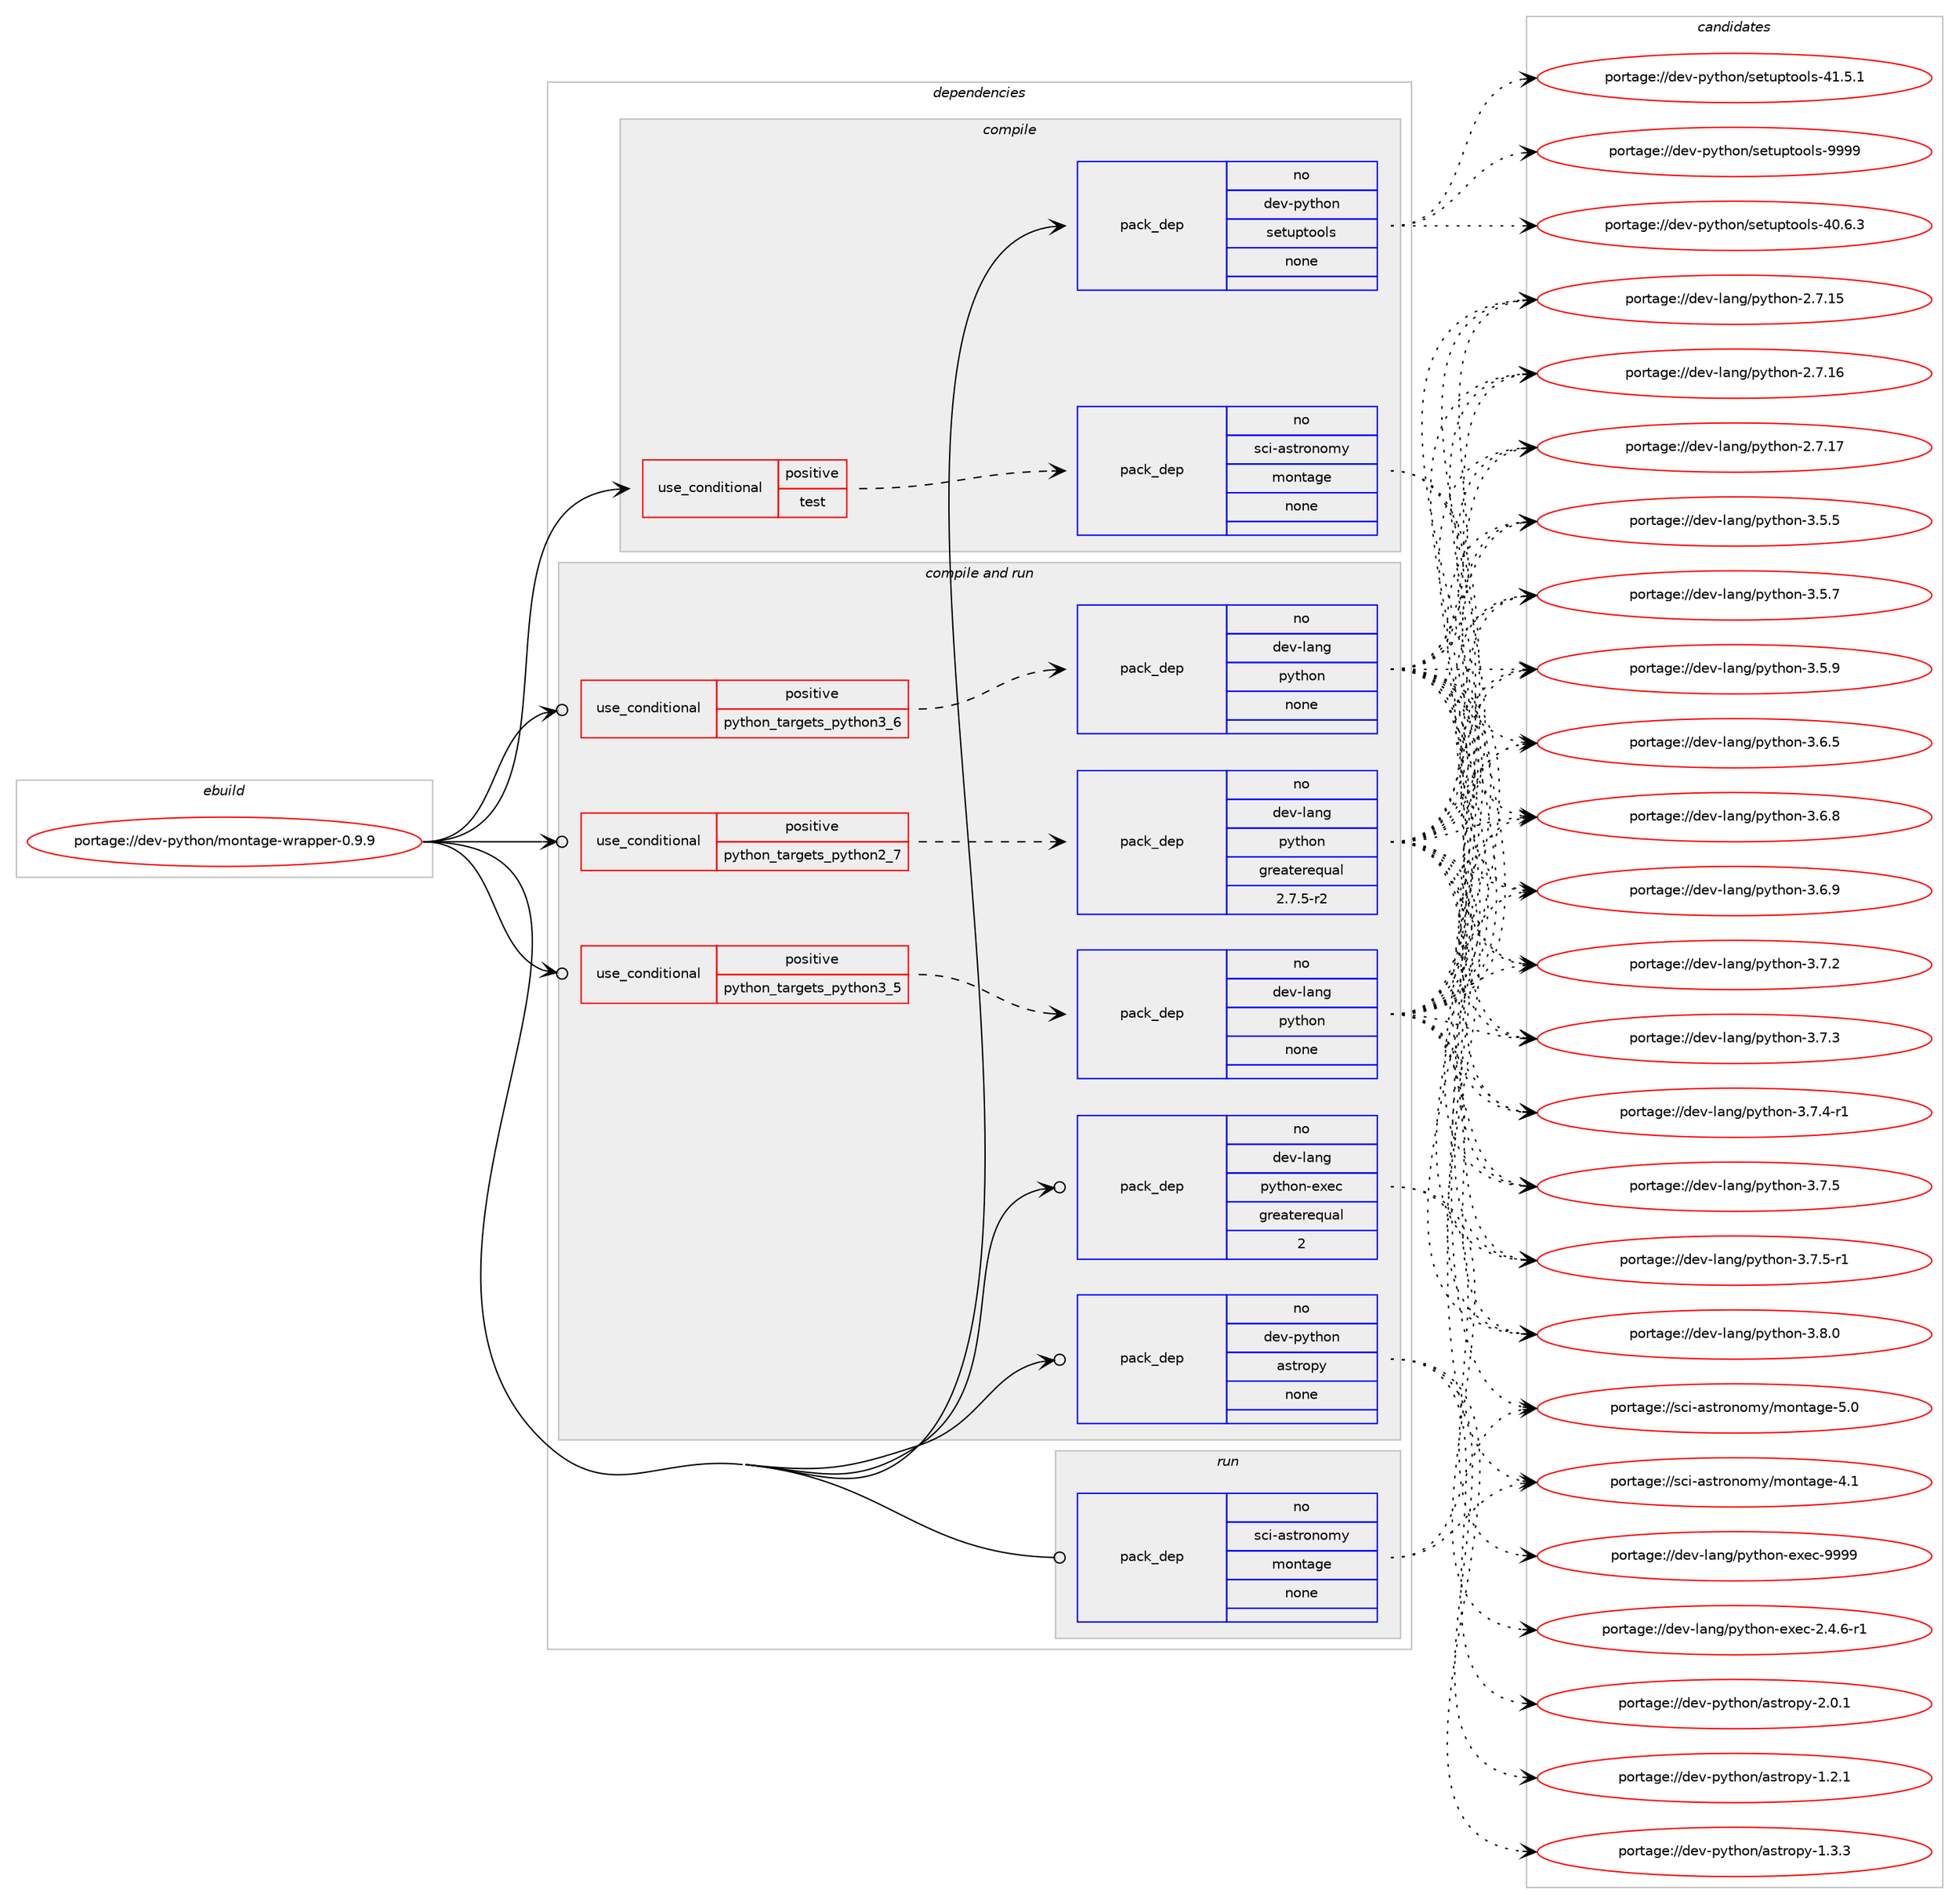 digraph prolog {

# *************
# Graph options
# *************

newrank=true;
concentrate=true;
compound=true;
graph [rankdir=LR,fontname=Helvetica,fontsize=10,ranksep=1.5];#, ranksep=2.5, nodesep=0.2];
edge  [arrowhead=vee];
node  [fontname=Helvetica,fontsize=10];

# **********
# The ebuild
# **********

subgraph cluster_leftcol {
color=gray;
rank=same;
label=<<i>ebuild</i>>;
id [label="portage://dev-python/montage-wrapper-0.9.9", color=red, width=4, href="../dev-python/montage-wrapper-0.9.9.svg"];
}

# ****************
# The dependencies
# ****************

subgraph cluster_midcol {
color=gray;
label=<<i>dependencies</i>>;
subgraph cluster_compile {
fillcolor="#eeeeee";
style=filled;
label=<<i>compile</i>>;
subgraph cond31898 {
dependency149815 [label=<<TABLE BORDER="0" CELLBORDER="1" CELLSPACING="0" CELLPADDING="4"><TR><TD ROWSPAN="3" CELLPADDING="10">use_conditional</TD></TR><TR><TD>positive</TD></TR><TR><TD>test</TD></TR></TABLE>>, shape=none, color=red];
subgraph pack114591 {
dependency149816 [label=<<TABLE BORDER="0" CELLBORDER="1" CELLSPACING="0" CELLPADDING="4" WIDTH="220"><TR><TD ROWSPAN="6" CELLPADDING="30">pack_dep</TD></TR><TR><TD WIDTH="110">no</TD></TR><TR><TD>sci-astronomy</TD></TR><TR><TD>montage</TD></TR><TR><TD>none</TD></TR><TR><TD></TD></TR></TABLE>>, shape=none, color=blue];
}
dependency149815:e -> dependency149816:w [weight=20,style="dashed",arrowhead="vee"];
}
id:e -> dependency149815:w [weight=20,style="solid",arrowhead="vee"];
subgraph pack114592 {
dependency149817 [label=<<TABLE BORDER="0" CELLBORDER="1" CELLSPACING="0" CELLPADDING="4" WIDTH="220"><TR><TD ROWSPAN="6" CELLPADDING="30">pack_dep</TD></TR><TR><TD WIDTH="110">no</TD></TR><TR><TD>dev-python</TD></TR><TR><TD>setuptools</TD></TR><TR><TD>none</TD></TR><TR><TD></TD></TR></TABLE>>, shape=none, color=blue];
}
id:e -> dependency149817:w [weight=20,style="solid",arrowhead="vee"];
}
subgraph cluster_compileandrun {
fillcolor="#eeeeee";
style=filled;
label=<<i>compile and run</i>>;
subgraph cond31899 {
dependency149818 [label=<<TABLE BORDER="0" CELLBORDER="1" CELLSPACING="0" CELLPADDING="4"><TR><TD ROWSPAN="3" CELLPADDING="10">use_conditional</TD></TR><TR><TD>positive</TD></TR><TR><TD>python_targets_python2_7</TD></TR></TABLE>>, shape=none, color=red];
subgraph pack114593 {
dependency149819 [label=<<TABLE BORDER="0" CELLBORDER="1" CELLSPACING="0" CELLPADDING="4" WIDTH="220"><TR><TD ROWSPAN="6" CELLPADDING="30">pack_dep</TD></TR><TR><TD WIDTH="110">no</TD></TR><TR><TD>dev-lang</TD></TR><TR><TD>python</TD></TR><TR><TD>greaterequal</TD></TR><TR><TD>2.7.5-r2</TD></TR></TABLE>>, shape=none, color=blue];
}
dependency149818:e -> dependency149819:w [weight=20,style="dashed",arrowhead="vee"];
}
id:e -> dependency149818:w [weight=20,style="solid",arrowhead="odotvee"];
subgraph cond31900 {
dependency149820 [label=<<TABLE BORDER="0" CELLBORDER="1" CELLSPACING="0" CELLPADDING="4"><TR><TD ROWSPAN="3" CELLPADDING="10">use_conditional</TD></TR><TR><TD>positive</TD></TR><TR><TD>python_targets_python3_5</TD></TR></TABLE>>, shape=none, color=red];
subgraph pack114594 {
dependency149821 [label=<<TABLE BORDER="0" CELLBORDER="1" CELLSPACING="0" CELLPADDING="4" WIDTH="220"><TR><TD ROWSPAN="6" CELLPADDING="30">pack_dep</TD></TR><TR><TD WIDTH="110">no</TD></TR><TR><TD>dev-lang</TD></TR><TR><TD>python</TD></TR><TR><TD>none</TD></TR><TR><TD></TD></TR></TABLE>>, shape=none, color=blue];
}
dependency149820:e -> dependency149821:w [weight=20,style="dashed",arrowhead="vee"];
}
id:e -> dependency149820:w [weight=20,style="solid",arrowhead="odotvee"];
subgraph cond31901 {
dependency149822 [label=<<TABLE BORDER="0" CELLBORDER="1" CELLSPACING="0" CELLPADDING="4"><TR><TD ROWSPAN="3" CELLPADDING="10">use_conditional</TD></TR><TR><TD>positive</TD></TR><TR><TD>python_targets_python3_6</TD></TR></TABLE>>, shape=none, color=red];
subgraph pack114595 {
dependency149823 [label=<<TABLE BORDER="0" CELLBORDER="1" CELLSPACING="0" CELLPADDING="4" WIDTH="220"><TR><TD ROWSPAN="6" CELLPADDING="30">pack_dep</TD></TR><TR><TD WIDTH="110">no</TD></TR><TR><TD>dev-lang</TD></TR><TR><TD>python</TD></TR><TR><TD>none</TD></TR><TR><TD></TD></TR></TABLE>>, shape=none, color=blue];
}
dependency149822:e -> dependency149823:w [weight=20,style="dashed",arrowhead="vee"];
}
id:e -> dependency149822:w [weight=20,style="solid",arrowhead="odotvee"];
subgraph pack114596 {
dependency149824 [label=<<TABLE BORDER="0" CELLBORDER="1" CELLSPACING="0" CELLPADDING="4" WIDTH="220"><TR><TD ROWSPAN="6" CELLPADDING="30">pack_dep</TD></TR><TR><TD WIDTH="110">no</TD></TR><TR><TD>dev-lang</TD></TR><TR><TD>python-exec</TD></TR><TR><TD>greaterequal</TD></TR><TR><TD>2</TD></TR></TABLE>>, shape=none, color=blue];
}
id:e -> dependency149824:w [weight=20,style="solid",arrowhead="odotvee"];
subgraph pack114597 {
dependency149825 [label=<<TABLE BORDER="0" CELLBORDER="1" CELLSPACING="0" CELLPADDING="4" WIDTH="220"><TR><TD ROWSPAN="6" CELLPADDING="30">pack_dep</TD></TR><TR><TD WIDTH="110">no</TD></TR><TR><TD>dev-python</TD></TR><TR><TD>astropy</TD></TR><TR><TD>none</TD></TR><TR><TD></TD></TR></TABLE>>, shape=none, color=blue];
}
id:e -> dependency149825:w [weight=20,style="solid",arrowhead="odotvee"];
}
subgraph cluster_run {
fillcolor="#eeeeee";
style=filled;
label=<<i>run</i>>;
subgraph pack114598 {
dependency149826 [label=<<TABLE BORDER="0" CELLBORDER="1" CELLSPACING="0" CELLPADDING="4" WIDTH="220"><TR><TD ROWSPAN="6" CELLPADDING="30">pack_dep</TD></TR><TR><TD WIDTH="110">no</TD></TR><TR><TD>sci-astronomy</TD></TR><TR><TD>montage</TD></TR><TR><TD>none</TD></TR><TR><TD></TD></TR></TABLE>>, shape=none, color=blue];
}
id:e -> dependency149826:w [weight=20,style="solid",arrowhead="odot"];
}
}

# **************
# The candidates
# **************

subgraph cluster_choices {
rank=same;
color=gray;
label=<<i>candidates</i>>;

subgraph choice114591 {
color=black;
nodesep=1;
choiceportage115991054597115116114111110111109121471091111101169710310145524649 [label="portage://sci-astronomy/montage-4.1", color=red, width=4,href="../sci-astronomy/montage-4.1.svg"];
choiceportage115991054597115116114111110111109121471091111101169710310145534648 [label="portage://sci-astronomy/montage-5.0", color=red, width=4,href="../sci-astronomy/montage-5.0.svg"];
dependency149816:e -> choiceportage115991054597115116114111110111109121471091111101169710310145524649:w [style=dotted,weight="100"];
dependency149816:e -> choiceportage115991054597115116114111110111109121471091111101169710310145534648:w [style=dotted,weight="100"];
}
subgraph choice114592 {
color=black;
nodesep=1;
choiceportage100101118451121211161041111104711510111611711211611111110811545524846544651 [label="portage://dev-python/setuptools-40.6.3", color=red, width=4,href="../dev-python/setuptools-40.6.3.svg"];
choiceportage100101118451121211161041111104711510111611711211611111110811545524946534649 [label="portage://dev-python/setuptools-41.5.1", color=red, width=4,href="../dev-python/setuptools-41.5.1.svg"];
choiceportage10010111845112121116104111110471151011161171121161111111081154557575757 [label="portage://dev-python/setuptools-9999", color=red, width=4,href="../dev-python/setuptools-9999.svg"];
dependency149817:e -> choiceportage100101118451121211161041111104711510111611711211611111110811545524846544651:w [style=dotted,weight="100"];
dependency149817:e -> choiceportage100101118451121211161041111104711510111611711211611111110811545524946534649:w [style=dotted,weight="100"];
dependency149817:e -> choiceportage10010111845112121116104111110471151011161171121161111111081154557575757:w [style=dotted,weight="100"];
}
subgraph choice114593 {
color=black;
nodesep=1;
choiceportage10010111845108971101034711212111610411111045504655464953 [label="portage://dev-lang/python-2.7.15", color=red, width=4,href="../dev-lang/python-2.7.15.svg"];
choiceportage10010111845108971101034711212111610411111045504655464954 [label="portage://dev-lang/python-2.7.16", color=red, width=4,href="../dev-lang/python-2.7.16.svg"];
choiceportage10010111845108971101034711212111610411111045504655464955 [label="portage://dev-lang/python-2.7.17", color=red, width=4,href="../dev-lang/python-2.7.17.svg"];
choiceportage100101118451089711010347112121116104111110455146534653 [label="portage://dev-lang/python-3.5.5", color=red, width=4,href="../dev-lang/python-3.5.5.svg"];
choiceportage100101118451089711010347112121116104111110455146534655 [label="portage://dev-lang/python-3.5.7", color=red, width=4,href="../dev-lang/python-3.5.7.svg"];
choiceportage100101118451089711010347112121116104111110455146534657 [label="portage://dev-lang/python-3.5.9", color=red, width=4,href="../dev-lang/python-3.5.9.svg"];
choiceportage100101118451089711010347112121116104111110455146544653 [label="portage://dev-lang/python-3.6.5", color=red, width=4,href="../dev-lang/python-3.6.5.svg"];
choiceportage100101118451089711010347112121116104111110455146544656 [label="portage://dev-lang/python-3.6.8", color=red, width=4,href="../dev-lang/python-3.6.8.svg"];
choiceportage100101118451089711010347112121116104111110455146544657 [label="portage://dev-lang/python-3.6.9", color=red, width=4,href="../dev-lang/python-3.6.9.svg"];
choiceportage100101118451089711010347112121116104111110455146554650 [label="portage://dev-lang/python-3.7.2", color=red, width=4,href="../dev-lang/python-3.7.2.svg"];
choiceportage100101118451089711010347112121116104111110455146554651 [label="portage://dev-lang/python-3.7.3", color=red, width=4,href="../dev-lang/python-3.7.3.svg"];
choiceportage1001011184510897110103471121211161041111104551465546524511449 [label="portage://dev-lang/python-3.7.4-r1", color=red, width=4,href="../dev-lang/python-3.7.4-r1.svg"];
choiceportage100101118451089711010347112121116104111110455146554653 [label="portage://dev-lang/python-3.7.5", color=red, width=4,href="../dev-lang/python-3.7.5.svg"];
choiceportage1001011184510897110103471121211161041111104551465546534511449 [label="portage://dev-lang/python-3.7.5-r1", color=red, width=4,href="../dev-lang/python-3.7.5-r1.svg"];
choiceportage100101118451089711010347112121116104111110455146564648 [label="portage://dev-lang/python-3.8.0", color=red, width=4,href="../dev-lang/python-3.8.0.svg"];
dependency149819:e -> choiceportage10010111845108971101034711212111610411111045504655464953:w [style=dotted,weight="100"];
dependency149819:e -> choiceportage10010111845108971101034711212111610411111045504655464954:w [style=dotted,weight="100"];
dependency149819:e -> choiceportage10010111845108971101034711212111610411111045504655464955:w [style=dotted,weight="100"];
dependency149819:e -> choiceportage100101118451089711010347112121116104111110455146534653:w [style=dotted,weight="100"];
dependency149819:e -> choiceportage100101118451089711010347112121116104111110455146534655:w [style=dotted,weight="100"];
dependency149819:e -> choiceportage100101118451089711010347112121116104111110455146534657:w [style=dotted,weight="100"];
dependency149819:e -> choiceportage100101118451089711010347112121116104111110455146544653:w [style=dotted,weight="100"];
dependency149819:e -> choiceportage100101118451089711010347112121116104111110455146544656:w [style=dotted,weight="100"];
dependency149819:e -> choiceportage100101118451089711010347112121116104111110455146544657:w [style=dotted,weight="100"];
dependency149819:e -> choiceportage100101118451089711010347112121116104111110455146554650:w [style=dotted,weight="100"];
dependency149819:e -> choiceportage100101118451089711010347112121116104111110455146554651:w [style=dotted,weight="100"];
dependency149819:e -> choiceportage1001011184510897110103471121211161041111104551465546524511449:w [style=dotted,weight="100"];
dependency149819:e -> choiceportage100101118451089711010347112121116104111110455146554653:w [style=dotted,weight="100"];
dependency149819:e -> choiceportage1001011184510897110103471121211161041111104551465546534511449:w [style=dotted,weight="100"];
dependency149819:e -> choiceportage100101118451089711010347112121116104111110455146564648:w [style=dotted,weight="100"];
}
subgraph choice114594 {
color=black;
nodesep=1;
choiceportage10010111845108971101034711212111610411111045504655464953 [label="portage://dev-lang/python-2.7.15", color=red, width=4,href="../dev-lang/python-2.7.15.svg"];
choiceportage10010111845108971101034711212111610411111045504655464954 [label="portage://dev-lang/python-2.7.16", color=red, width=4,href="../dev-lang/python-2.7.16.svg"];
choiceportage10010111845108971101034711212111610411111045504655464955 [label="portage://dev-lang/python-2.7.17", color=red, width=4,href="../dev-lang/python-2.7.17.svg"];
choiceportage100101118451089711010347112121116104111110455146534653 [label="portage://dev-lang/python-3.5.5", color=red, width=4,href="../dev-lang/python-3.5.5.svg"];
choiceportage100101118451089711010347112121116104111110455146534655 [label="portage://dev-lang/python-3.5.7", color=red, width=4,href="../dev-lang/python-3.5.7.svg"];
choiceportage100101118451089711010347112121116104111110455146534657 [label="portage://dev-lang/python-3.5.9", color=red, width=4,href="../dev-lang/python-3.5.9.svg"];
choiceportage100101118451089711010347112121116104111110455146544653 [label="portage://dev-lang/python-3.6.5", color=red, width=4,href="../dev-lang/python-3.6.5.svg"];
choiceportage100101118451089711010347112121116104111110455146544656 [label="portage://dev-lang/python-3.6.8", color=red, width=4,href="../dev-lang/python-3.6.8.svg"];
choiceportage100101118451089711010347112121116104111110455146544657 [label="portage://dev-lang/python-3.6.9", color=red, width=4,href="../dev-lang/python-3.6.9.svg"];
choiceportage100101118451089711010347112121116104111110455146554650 [label="portage://dev-lang/python-3.7.2", color=red, width=4,href="../dev-lang/python-3.7.2.svg"];
choiceportage100101118451089711010347112121116104111110455146554651 [label="portage://dev-lang/python-3.7.3", color=red, width=4,href="../dev-lang/python-3.7.3.svg"];
choiceportage1001011184510897110103471121211161041111104551465546524511449 [label="portage://dev-lang/python-3.7.4-r1", color=red, width=4,href="../dev-lang/python-3.7.4-r1.svg"];
choiceportage100101118451089711010347112121116104111110455146554653 [label="portage://dev-lang/python-3.7.5", color=red, width=4,href="../dev-lang/python-3.7.5.svg"];
choiceportage1001011184510897110103471121211161041111104551465546534511449 [label="portage://dev-lang/python-3.7.5-r1", color=red, width=4,href="../dev-lang/python-3.7.5-r1.svg"];
choiceportage100101118451089711010347112121116104111110455146564648 [label="portage://dev-lang/python-3.8.0", color=red, width=4,href="../dev-lang/python-3.8.0.svg"];
dependency149821:e -> choiceportage10010111845108971101034711212111610411111045504655464953:w [style=dotted,weight="100"];
dependency149821:e -> choiceportage10010111845108971101034711212111610411111045504655464954:w [style=dotted,weight="100"];
dependency149821:e -> choiceportage10010111845108971101034711212111610411111045504655464955:w [style=dotted,weight="100"];
dependency149821:e -> choiceportage100101118451089711010347112121116104111110455146534653:w [style=dotted,weight="100"];
dependency149821:e -> choiceportage100101118451089711010347112121116104111110455146534655:w [style=dotted,weight="100"];
dependency149821:e -> choiceportage100101118451089711010347112121116104111110455146534657:w [style=dotted,weight="100"];
dependency149821:e -> choiceportage100101118451089711010347112121116104111110455146544653:w [style=dotted,weight="100"];
dependency149821:e -> choiceportage100101118451089711010347112121116104111110455146544656:w [style=dotted,weight="100"];
dependency149821:e -> choiceportage100101118451089711010347112121116104111110455146544657:w [style=dotted,weight="100"];
dependency149821:e -> choiceportage100101118451089711010347112121116104111110455146554650:w [style=dotted,weight="100"];
dependency149821:e -> choiceportage100101118451089711010347112121116104111110455146554651:w [style=dotted,weight="100"];
dependency149821:e -> choiceportage1001011184510897110103471121211161041111104551465546524511449:w [style=dotted,weight="100"];
dependency149821:e -> choiceportage100101118451089711010347112121116104111110455146554653:w [style=dotted,weight="100"];
dependency149821:e -> choiceportage1001011184510897110103471121211161041111104551465546534511449:w [style=dotted,weight="100"];
dependency149821:e -> choiceportage100101118451089711010347112121116104111110455146564648:w [style=dotted,weight="100"];
}
subgraph choice114595 {
color=black;
nodesep=1;
choiceportage10010111845108971101034711212111610411111045504655464953 [label="portage://dev-lang/python-2.7.15", color=red, width=4,href="../dev-lang/python-2.7.15.svg"];
choiceportage10010111845108971101034711212111610411111045504655464954 [label="portage://dev-lang/python-2.7.16", color=red, width=4,href="../dev-lang/python-2.7.16.svg"];
choiceportage10010111845108971101034711212111610411111045504655464955 [label="portage://dev-lang/python-2.7.17", color=red, width=4,href="../dev-lang/python-2.7.17.svg"];
choiceportage100101118451089711010347112121116104111110455146534653 [label="portage://dev-lang/python-3.5.5", color=red, width=4,href="../dev-lang/python-3.5.5.svg"];
choiceportage100101118451089711010347112121116104111110455146534655 [label="portage://dev-lang/python-3.5.7", color=red, width=4,href="../dev-lang/python-3.5.7.svg"];
choiceportage100101118451089711010347112121116104111110455146534657 [label="portage://dev-lang/python-3.5.9", color=red, width=4,href="../dev-lang/python-3.5.9.svg"];
choiceportage100101118451089711010347112121116104111110455146544653 [label="portage://dev-lang/python-3.6.5", color=red, width=4,href="../dev-lang/python-3.6.5.svg"];
choiceportage100101118451089711010347112121116104111110455146544656 [label="portage://dev-lang/python-3.6.8", color=red, width=4,href="../dev-lang/python-3.6.8.svg"];
choiceportage100101118451089711010347112121116104111110455146544657 [label="portage://dev-lang/python-3.6.9", color=red, width=4,href="../dev-lang/python-3.6.9.svg"];
choiceportage100101118451089711010347112121116104111110455146554650 [label="portage://dev-lang/python-3.7.2", color=red, width=4,href="../dev-lang/python-3.7.2.svg"];
choiceportage100101118451089711010347112121116104111110455146554651 [label="portage://dev-lang/python-3.7.3", color=red, width=4,href="../dev-lang/python-3.7.3.svg"];
choiceportage1001011184510897110103471121211161041111104551465546524511449 [label="portage://dev-lang/python-3.7.4-r1", color=red, width=4,href="../dev-lang/python-3.7.4-r1.svg"];
choiceportage100101118451089711010347112121116104111110455146554653 [label="portage://dev-lang/python-3.7.5", color=red, width=4,href="../dev-lang/python-3.7.5.svg"];
choiceportage1001011184510897110103471121211161041111104551465546534511449 [label="portage://dev-lang/python-3.7.5-r1", color=red, width=4,href="../dev-lang/python-3.7.5-r1.svg"];
choiceportage100101118451089711010347112121116104111110455146564648 [label="portage://dev-lang/python-3.8.0", color=red, width=4,href="../dev-lang/python-3.8.0.svg"];
dependency149823:e -> choiceportage10010111845108971101034711212111610411111045504655464953:w [style=dotted,weight="100"];
dependency149823:e -> choiceportage10010111845108971101034711212111610411111045504655464954:w [style=dotted,weight="100"];
dependency149823:e -> choiceportage10010111845108971101034711212111610411111045504655464955:w [style=dotted,weight="100"];
dependency149823:e -> choiceportage100101118451089711010347112121116104111110455146534653:w [style=dotted,weight="100"];
dependency149823:e -> choiceportage100101118451089711010347112121116104111110455146534655:w [style=dotted,weight="100"];
dependency149823:e -> choiceportage100101118451089711010347112121116104111110455146534657:w [style=dotted,weight="100"];
dependency149823:e -> choiceportage100101118451089711010347112121116104111110455146544653:w [style=dotted,weight="100"];
dependency149823:e -> choiceportage100101118451089711010347112121116104111110455146544656:w [style=dotted,weight="100"];
dependency149823:e -> choiceportage100101118451089711010347112121116104111110455146544657:w [style=dotted,weight="100"];
dependency149823:e -> choiceportage100101118451089711010347112121116104111110455146554650:w [style=dotted,weight="100"];
dependency149823:e -> choiceportage100101118451089711010347112121116104111110455146554651:w [style=dotted,weight="100"];
dependency149823:e -> choiceportage1001011184510897110103471121211161041111104551465546524511449:w [style=dotted,weight="100"];
dependency149823:e -> choiceportage100101118451089711010347112121116104111110455146554653:w [style=dotted,weight="100"];
dependency149823:e -> choiceportage1001011184510897110103471121211161041111104551465546534511449:w [style=dotted,weight="100"];
dependency149823:e -> choiceportage100101118451089711010347112121116104111110455146564648:w [style=dotted,weight="100"];
}
subgraph choice114596 {
color=black;
nodesep=1;
choiceportage10010111845108971101034711212111610411111045101120101994550465246544511449 [label="portage://dev-lang/python-exec-2.4.6-r1", color=red, width=4,href="../dev-lang/python-exec-2.4.6-r1.svg"];
choiceportage10010111845108971101034711212111610411111045101120101994557575757 [label="portage://dev-lang/python-exec-9999", color=red, width=4,href="../dev-lang/python-exec-9999.svg"];
dependency149824:e -> choiceportage10010111845108971101034711212111610411111045101120101994550465246544511449:w [style=dotted,weight="100"];
dependency149824:e -> choiceportage10010111845108971101034711212111610411111045101120101994557575757:w [style=dotted,weight="100"];
}
subgraph choice114597 {
color=black;
nodesep=1;
choiceportage100101118451121211161041111104797115116114111112121454946504649 [label="portage://dev-python/astropy-1.2.1", color=red, width=4,href="../dev-python/astropy-1.2.1.svg"];
choiceportage100101118451121211161041111104797115116114111112121454946514651 [label="portage://dev-python/astropy-1.3.3", color=red, width=4,href="../dev-python/astropy-1.3.3.svg"];
choiceportage100101118451121211161041111104797115116114111112121455046484649 [label="portage://dev-python/astropy-2.0.1", color=red, width=4,href="../dev-python/astropy-2.0.1.svg"];
dependency149825:e -> choiceportage100101118451121211161041111104797115116114111112121454946504649:w [style=dotted,weight="100"];
dependency149825:e -> choiceportage100101118451121211161041111104797115116114111112121454946514651:w [style=dotted,weight="100"];
dependency149825:e -> choiceportage100101118451121211161041111104797115116114111112121455046484649:w [style=dotted,weight="100"];
}
subgraph choice114598 {
color=black;
nodesep=1;
choiceportage115991054597115116114111110111109121471091111101169710310145524649 [label="portage://sci-astronomy/montage-4.1", color=red, width=4,href="../sci-astronomy/montage-4.1.svg"];
choiceportage115991054597115116114111110111109121471091111101169710310145534648 [label="portage://sci-astronomy/montage-5.0", color=red, width=4,href="../sci-astronomy/montage-5.0.svg"];
dependency149826:e -> choiceportage115991054597115116114111110111109121471091111101169710310145524649:w [style=dotted,weight="100"];
dependency149826:e -> choiceportage115991054597115116114111110111109121471091111101169710310145534648:w [style=dotted,weight="100"];
}
}

}
